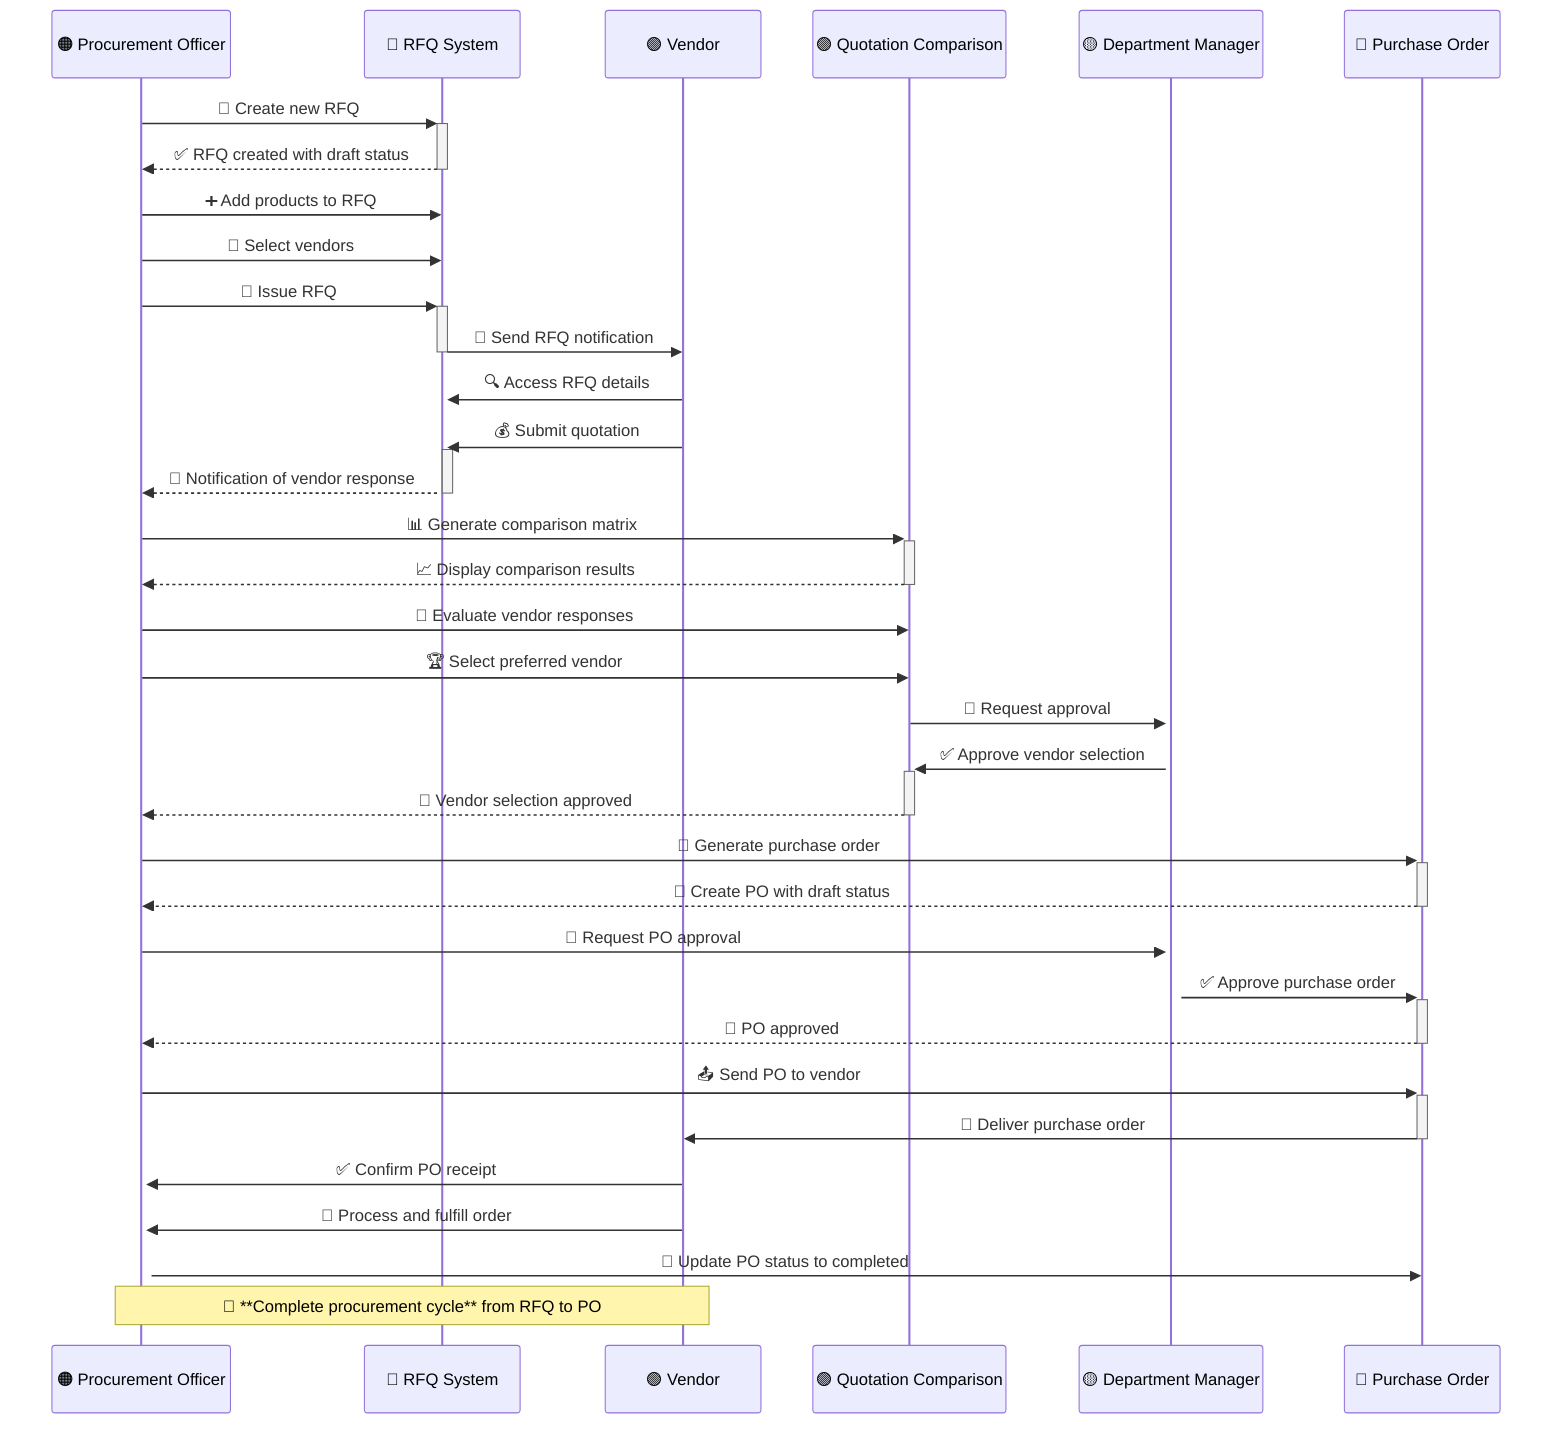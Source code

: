 sequenceDiagram
    %% ======================
    %% Participant Definitions
    %% ======================
    participant PO as 🟠 Procurement Officer
    participant RFQ as 🔵 RFQ System
    participant VD as 🟢 Vendor
    participant QC as 🟣 Quotation Comparison
    participant DM as 🟡 Department Manager
    participant PUR as 🔴 Purchase Order

    %% ======================
    %% RFQ Creation Phase
    %% ======================
    PO->>+RFQ: 📝 Create new RFQ
    RFQ-->>-PO: ✅ RFQ created with draft status
    PO->>RFQ: ➕ Add products to RFQ
    PO->>RFQ: 📌 Select vendors
    PO->>+RFQ: 🚀 Issue RFQ
    RFQ->>-VD: 📩 Send RFQ notification
    
    %% ======================
    %% Vendor Response Phase
    %% ======================
    VD->>+RFQ: 🔍 Access RFQ details
    VD->>+RFQ: 💰 Submit quotation
    RFQ-->>-PO: 📢 Notification of vendor response
    
    %% ======================
    %% Quotation Processing Phase
    %% ======================
    PO->>+QC: 📊 Generate comparison matrix
    QC-->>-PO: 📈 Display comparison results
    PO->>QC: 📑 Evaluate vendor responses
    PO->>QC: 🏆 Select preferred vendor
    QC->>+DM: 🔎 Request approval
    DM->>+QC: ✅ Approve vendor selection
    QC-->>-PO: 🎯 Vendor selection approved
    
    %% ======================
    %% Purchase Order Creation Phase
    %% ======================
    PO->>+PUR: 🛒 Generate purchase order
    PUR-->>-PO: 📄 Create PO with draft status
    PO->>+DM: 🏦 Request PO approval
    DM->>+PUR: ✅ Approve purchase order
    PUR-->>-PO: 🎯 PO approved
    PO->>+PUR: 📤 Send PO to vendor
    PUR->>-VD: 📜 Deliver purchase order
    
    %% ======================
    %% Order Fulfillment Phase
    %% ======================
    VD->>+PO: ✅ Confirm PO receipt
    VD->>+PO: 🚚 Process and fulfill order
    
    %% ======================
    %% System Update Phase
    %% ======================
    PO->>PUR: 📌 Update PO status to completed
    
    note over PO,VD: 🔄 **Complete procurement cycle** from RFQ to PO